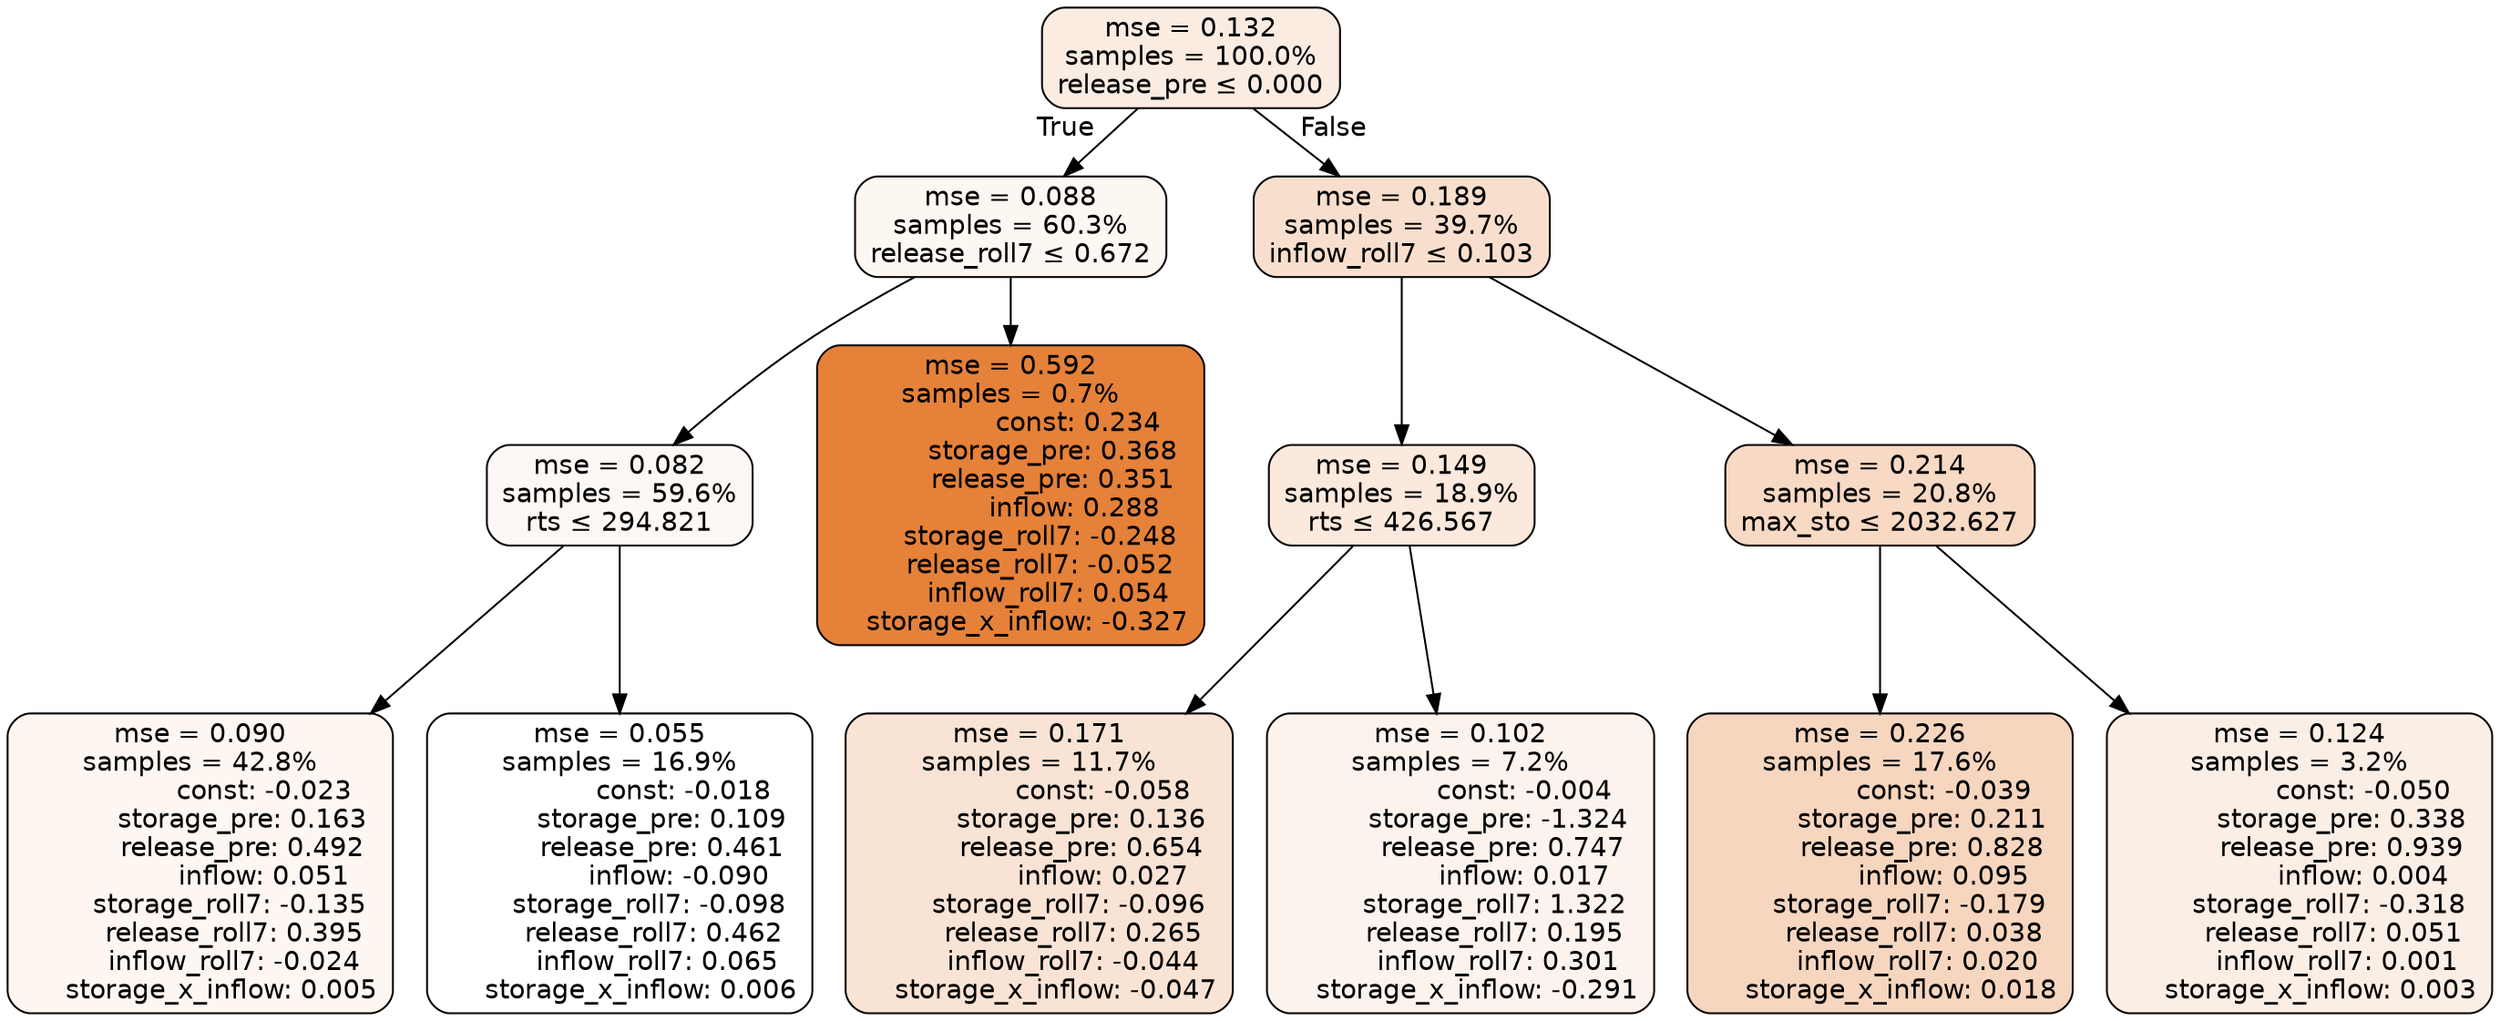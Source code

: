 digraph tree {
bgcolor="transparent"
node [shape=rectangle, style="filled, rounded", color="black", fontname=helvetica] ;
edge [fontname=helvetica] ;
	"0" [label="mse = 0.132
samples = 100.0%
release_pre &le; 0.000", fillcolor="#fbece2"]
	"1" [label="mse = 0.088
samples = 60.3%
release_roll7 &le; 0.672", fillcolor="#fdf7f2"]
	"2" [label="mse = 0.082
samples = 59.6%
rts &le; 294.821", fillcolor="#fdf8f5"]
	"3" [label="mse = 0.090
samples = 42.8%
               const: -0.023
          storage_pre: 0.163
          release_pre: 0.492
               inflow: 0.051
       storage_roll7: -0.135
        release_roll7: 0.395
        inflow_roll7: -0.024
     storage_x_inflow: 0.005", fillcolor="#fdf6f1"]
	"4" [label="mse = 0.055
samples = 16.9%
               const: -0.018
          storage_pre: 0.109
          release_pre: 0.461
              inflow: -0.090
       storage_roll7: -0.098
        release_roll7: 0.462
         inflow_roll7: 0.065
     storage_x_inflow: 0.006", fillcolor="#ffffff"]
	"5" [label="mse = 0.592
samples = 0.7%
                const: 0.234
          storage_pre: 0.368
          release_pre: 0.351
               inflow: 0.288
       storage_roll7: -0.248
       release_roll7: -0.052
         inflow_roll7: 0.054
    storage_x_inflow: -0.327", fillcolor="#e58139"]
	"6" [label="mse = 0.189
samples = 39.7%
inflow_roll7 &le; 0.103", fillcolor="#f8dfcd"]
	"7" [label="mse = 0.149
samples = 18.9%
rts &le; 426.567", fillcolor="#fae9dc"]
	"8" [label="mse = 0.171
samples = 11.7%
               const: -0.058
          storage_pre: 0.136
          release_pre: 0.654
               inflow: 0.027
       storage_roll7: -0.096
        release_roll7: 0.265
        inflow_roll7: -0.044
    storage_x_inflow: -0.047", fillcolor="#f9e3d4"]
	"9" [label="mse = 0.102
samples = 7.2%
               const: -0.004
         storage_pre: -1.324
          release_pre: 0.747
               inflow: 0.017
        storage_roll7: 1.322
        release_roll7: 0.195
         inflow_roll7: 0.301
    storage_x_inflow: -0.291", fillcolor="#fcf3ed"]
	"10" [label="mse = 0.214
samples = 20.8%
max_sto &le; 2032.627", fillcolor="#f7d9c4"]
	"11" [label="mse = 0.226
samples = 17.6%
               const: -0.039
          storage_pre: 0.211
          release_pre: 0.828
               inflow: 0.095
       storage_roll7: -0.179
        release_roll7: 0.038
         inflow_roll7: 0.020
     storage_x_inflow: 0.018", fillcolor="#f6d6bf"]
	"12" [label="mse = 0.124
samples = 3.2%
               const: -0.050
          storage_pre: 0.338
          release_pre: 0.939
               inflow: 0.004
       storage_roll7: -0.318
        release_roll7: 0.051
         inflow_roll7: 0.001
     storage_x_inflow: 0.003", fillcolor="#fbeee5"]

	"0" -> "1" [labeldistance=2.5, labelangle=45, headlabel="True"]
	"1" -> "2"
	"2" -> "3"
	"2" -> "4"
	"1" -> "5"
	"0" -> "6" [labeldistance=2.5, labelangle=-45, headlabel="False"]
	"6" -> "7"
	"7" -> "8"
	"7" -> "9"
	"6" -> "10"
	"10" -> "11"
	"10" -> "12"
}